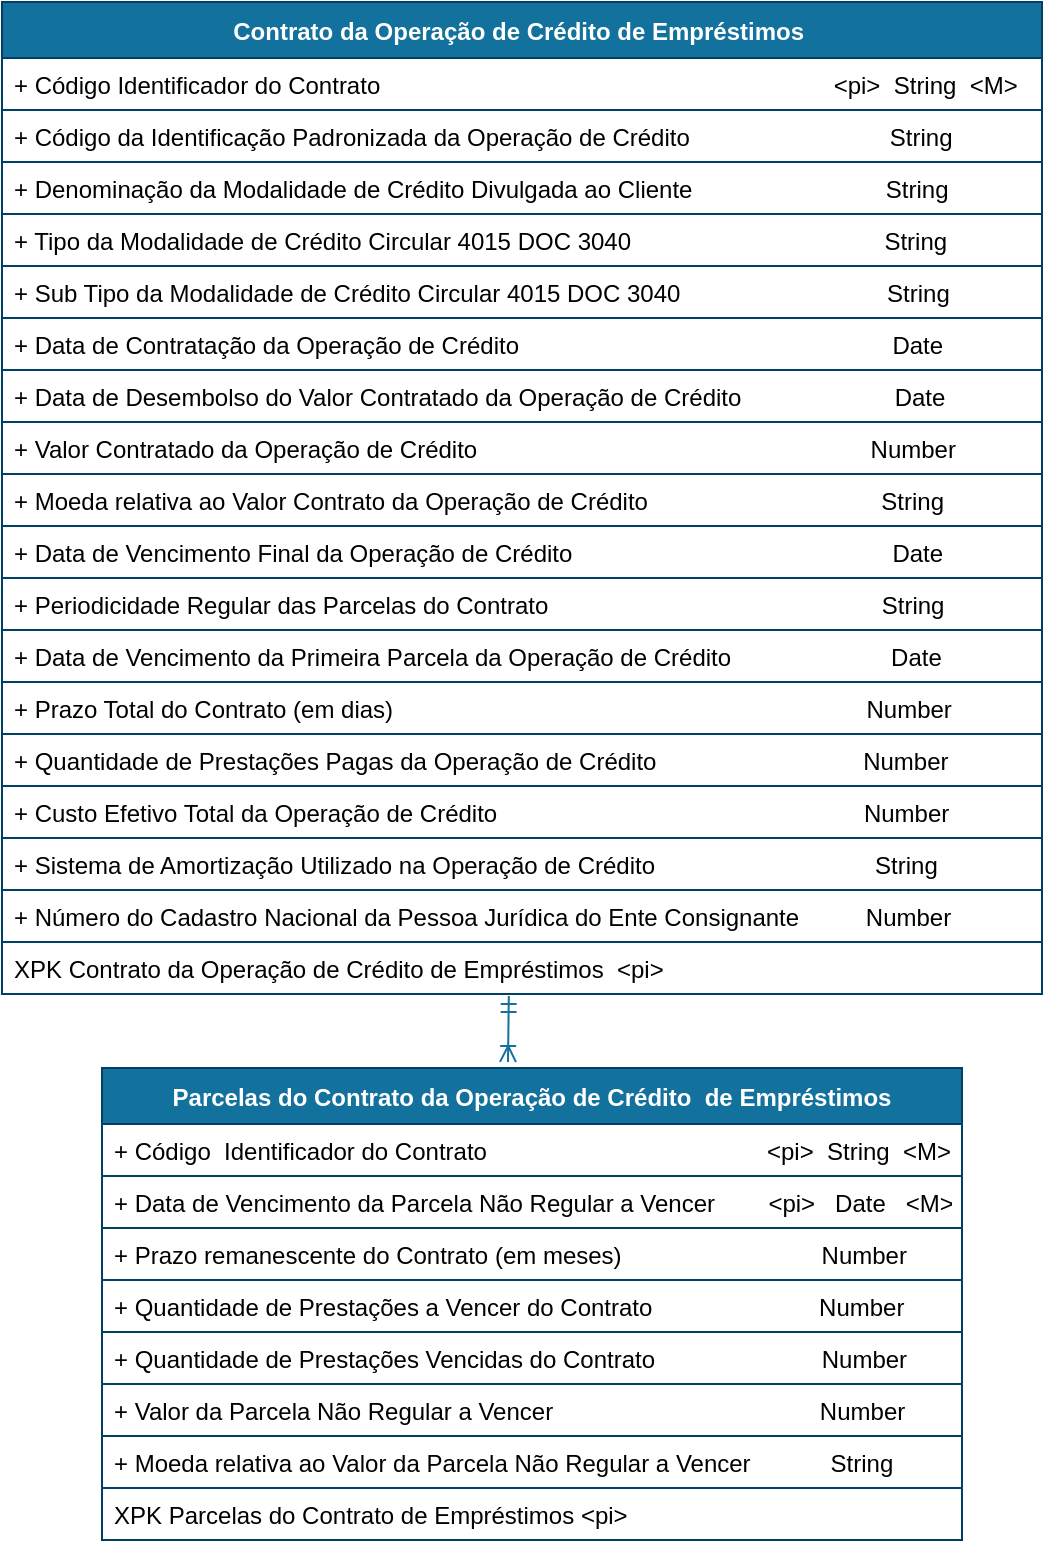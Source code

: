 <mxfile version="14.4.7" type="device"><diagram id="R2lEEEUBdFMjLlhIrx00" name="Instalments_Loans"><mxGraphModel dx="5931" dy="3962" grid="1" gridSize="10" guides="1" tooltips="1" connect="1" arrows="1" fold="1" page="1" pageScale="1" pageWidth="1169" pageHeight="827" math="0" shadow="0" extFonts="Permanent Marker^https://fonts.googleapis.com/css?family=Permanent+Marker"><root><mxCell id="0"/><mxCell id="1" parent="0"/><mxCell id="p0ptRsjB7zbW4Zr5xb5n-2" value="Parcelas do Contrato da Operação de Crédito  de Empréstimos" style="swimlane;fontStyle=1;childLayout=stackLayout;horizontal=1;startSize=28;horizontalStack=0;resizeParent=1;resizeParentMax=0;resizeLast=0;collapsible=1;marginBottom=0;rounded=0;shadow=0;comic=0;sketch=0;align=center;html=0;autosize=1;fillColor=#13719E;strokeColor=#003F66;fontColor=#FFFFFF;" parent="1" vertex="1"><mxGeometry x="-4600" y="-2757" width="430" height="236" as="geometry"/></mxCell><mxCell id="CPSjGB0DB3ECEPRRZfq--21" style="edgeStyle=orthogonalEdgeStyle;rounded=0;orthogonalLoop=1;jettySize=auto;html=1;exitX=0.47;exitY=1.038;exitDx=0;exitDy=0;endArrow=ERoneToMany;endFill=0;startArrow=ERmandOne;startFill=0;strokeColor=#13719E;exitPerimeter=0;" parent="p0ptRsjB7zbW4Zr5xb5n-2" edge="1"><mxGeometry relative="1" as="geometry"><mxPoint x="203.4" y="-36.012" as="sourcePoint"/><mxPoint x="203" y="-3" as="targetPoint"/></mxGeometry></mxCell><mxCell id="p0ptRsjB7zbW4Zr5xb5n-3" value="+ Código  Identificador do Contrato                                          &lt;pi&gt;  String  &lt;M&gt;" style="text;fillColor=none;align=left;verticalAlign=top;spacingLeft=4;spacingRight=4;overflow=hidden;rotatable=0;points=[[0,0.5],[1,0.5]];portConstraint=eastwest;strokeColor=#003F66;" parent="p0ptRsjB7zbW4Zr5xb5n-2" vertex="1"><mxGeometry y="28" width="430" height="26" as="geometry"/></mxCell><mxCell id="p0ptRsjB7zbW4Zr5xb5n-11" value="+ Data de Vencimento da Parcela Não Regular a Vencer        &lt;pi&gt;   Date   &lt;M&gt;" style="text;fillColor=none;align=left;verticalAlign=top;spacingLeft=4;spacingRight=4;overflow=hidden;rotatable=0;points=[[0,0.5],[1,0.5]];portConstraint=eastwest;strokeColor=#003F66;" parent="p0ptRsjB7zbW4Zr5xb5n-2" vertex="1"><mxGeometry y="54" width="430" height="26" as="geometry"/></mxCell><mxCell id="p0ptRsjB7zbW4Zr5xb5n-8" value="+ Prazo remanescente do Contrato (em meses)                              Number  " style="text;fillColor=none;align=left;verticalAlign=top;spacingLeft=4;spacingRight=4;overflow=hidden;rotatable=0;points=[[0,0.5],[1,0.5]];portConstraint=eastwest;strokeColor=#003F66;" parent="p0ptRsjB7zbW4Zr5xb5n-2" vertex="1"><mxGeometry y="80" width="430" height="26" as="geometry"/></mxCell><mxCell id="p0ptRsjB7zbW4Zr5xb5n-9" value="+ Quantidade de Prestações a Vencer do Contrato                         Number" style="text;fillColor=none;align=left;verticalAlign=top;spacingLeft=4;spacingRight=4;overflow=hidden;rotatable=0;points=[[0,0.5],[1,0.5]];portConstraint=eastwest;strokeColor=#003F66;" parent="p0ptRsjB7zbW4Zr5xb5n-2" vertex="1"><mxGeometry y="106" width="430" height="26" as="geometry"/></mxCell><mxCell id="p0ptRsjB7zbW4Zr5xb5n-7" value="+ Quantidade de Prestações Vencidas do Contrato                         Number  " style="text;fillColor=none;align=left;verticalAlign=top;spacingLeft=4;spacingRight=4;overflow=hidden;rotatable=0;points=[[0,0.5],[1,0.5]];portConstraint=eastwest;strokeColor=#003F66;" parent="p0ptRsjB7zbW4Zr5xb5n-2" vertex="1"><mxGeometry y="132" width="430" height="26" as="geometry"/></mxCell><mxCell id="AKTEsfnDCdTXs4y5ryZj-2" value="+ Valor da Parcela Não Regular a Vencer                                        Number" style="text;fillColor=none;align=left;verticalAlign=top;spacingLeft=4;spacingRight=4;overflow=hidden;rotatable=0;points=[[0,0.5],[1,0.5]];portConstraint=eastwest;strokeColor=#003F66;" parent="p0ptRsjB7zbW4Zr5xb5n-2" vertex="1"><mxGeometry y="158" width="430" height="26" as="geometry"/></mxCell><mxCell id="GAR5L56J_9JNQMttzJc2-1" value="+ Moeda relativa ao Valor da Parcela Não Regular a Vencer            String" style="text;fillColor=none;align=left;verticalAlign=top;spacingLeft=4;spacingRight=4;overflow=hidden;rotatable=0;points=[[0,0.5],[1,0.5]];portConstraint=eastwest;strokeColor=#003F66;" parent="p0ptRsjB7zbW4Zr5xb5n-2" vertex="1"><mxGeometry y="184" width="430" height="26" as="geometry"/></mxCell><mxCell id="p0ptRsjB7zbW4Zr5xb5n-10" value="XPK Parcelas do Contrato de Empréstimos &lt;pi&gt;" style="text;fillColor=none;align=left;verticalAlign=top;spacingLeft=4;spacingRight=4;overflow=hidden;rotatable=0;points=[[0,0.5],[1,0.5]];portConstraint=eastwest;strokeColor=#003F66;" parent="p0ptRsjB7zbW4Zr5xb5n-2" vertex="1"><mxGeometry y="210" width="430" height="26" as="geometry"/></mxCell><mxCell id="CPSjGB0DB3ECEPRRZfq--1" value="Contrato da Operação de Crédito de Empréstimos " style="swimlane;fontStyle=1;childLayout=stackLayout;horizontal=1;startSize=28;horizontalStack=0;resizeParent=1;resizeParentMax=0;resizeLast=0;collapsible=1;marginBottom=0;rounded=0;shadow=0;comic=0;sketch=0;align=center;html=0;autosize=1;fillColor=#13719E;strokeColor=#003F66;fontColor=#FFFFFF;" parent="1" vertex="1"><mxGeometry x="-4650" y="-3290" width="520" height="496" as="geometry"/></mxCell><mxCell id="CPSjGB0DB3ECEPRRZfq--2" value="+ Código Identificador do Contrato                                                                    &lt;pi&gt;  String  &lt;M&gt;" style="text;fillColor=none;align=left;verticalAlign=top;spacingLeft=4;spacingRight=4;overflow=hidden;rotatable=0;points=[[0,0.5],[1,0.5]];portConstraint=eastwest;strokeColor=#003F66;" parent="CPSjGB0DB3ECEPRRZfq--1" vertex="1"><mxGeometry y="28" width="520" height="26" as="geometry"/></mxCell><mxCell id="CPSjGB0DB3ECEPRRZfq--3" value="+ Código da Identificação Padronizada da Operação de Crédito                              String      " style="text;fillColor=none;align=left;verticalAlign=top;spacingLeft=4;spacingRight=4;overflow=hidden;rotatable=0;points=[[0,0.5],[1,0.5]];portConstraint=eastwest;strokeColor=#003F66;" parent="CPSjGB0DB3ECEPRRZfq--1" vertex="1"><mxGeometry y="54" width="520" height="26" as="geometry"/></mxCell><mxCell id="CPSjGB0DB3ECEPRRZfq--4" value="+ Denominação da Modalidade de Crédito Divulgada ao Cliente                             String" style="text;fillColor=none;align=left;verticalAlign=top;spacingLeft=4;spacingRight=4;overflow=hidden;rotatable=0;points=[[0,0.5],[1,0.5]];portConstraint=eastwest;strokeColor=#003F66;" parent="CPSjGB0DB3ECEPRRZfq--1" vertex="1"><mxGeometry y="80" width="520" height="26" as="geometry"/></mxCell><mxCell id="CPSjGB0DB3ECEPRRZfq--5" value="+ Tipo da Modalidade de Crédito Circular 4015 DOC 3040                                      String" style="text;fillColor=none;align=left;verticalAlign=top;spacingLeft=4;spacingRight=4;overflow=hidden;rotatable=0;points=[[0,0.5],[1,0.5]];portConstraint=eastwest;strokeColor=#003F66;" parent="CPSjGB0DB3ECEPRRZfq--1" vertex="1"><mxGeometry y="106" width="520" height="26" as="geometry"/></mxCell><mxCell id="CPSjGB0DB3ECEPRRZfq--6" value="+ Sub Tipo da Modalidade de Crédito Circular 4015 DOC 3040                               String" style="text;fillColor=none;align=left;verticalAlign=top;spacingLeft=4;spacingRight=4;overflow=hidden;rotatable=0;points=[[0,0.5],[1,0.5]];portConstraint=eastwest;strokeColor=#003F66;" parent="CPSjGB0DB3ECEPRRZfq--1" vertex="1"><mxGeometry y="132" width="520" height="26" as="geometry"/></mxCell><mxCell id="CPSjGB0DB3ECEPRRZfq--7" value="+ Data de Contratação da Operação de Crédito                                                        Date" style="text;fillColor=none;align=left;verticalAlign=top;spacingLeft=4;spacingRight=4;overflow=hidden;rotatable=0;points=[[0,0.5],[1,0.5]];portConstraint=eastwest;strokeColor=#003F66;" parent="CPSjGB0DB3ECEPRRZfq--1" vertex="1"><mxGeometry y="158" width="520" height="26" as="geometry"/></mxCell><mxCell id="CPSjGB0DB3ECEPRRZfq--8" value="+ Data de Desembolso do Valor Contratado da Operação de Crédito                       Date" style="text;fillColor=none;align=left;verticalAlign=top;spacingLeft=4;spacingRight=4;overflow=hidden;rotatable=0;points=[[0,0.5],[1,0.5]];portConstraint=eastwest;strokeColor=#003F66;" parent="CPSjGB0DB3ECEPRRZfq--1" vertex="1"><mxGeometry y="184" width="520" height="26" as="geometry"/></mxCell><mxCell id="CPSjGB0DB3ECEPRRZfq--9" value="+ Valor Contratado da Operação de Crédito                                                           Number" style="text;fillColor=none;align=left;verticalAlign=top;spacingLeft=4;spacingRight=4;overflow=hidden;rotatable=0;points=[[0,0.5],[1,0.5]];portConstraint=eastwest;strokeColor=#003F66;" parent="CPSjGB0DB3ECEPRRZfq--1" vertex="1"><mxGeometry y="210" width="520" height="26" as="geometry"/></mxCell><mxCell id="CPSjGB0DB3ECEPRRZfq--10" value="+ Moeda relativa ao Valor Contrato da Operação de Crédito                                   String" style="text;fillColor=none;align=left;verticalAlign=top;spacingLeft=4;spacingRight=4;overflow=hidden;rotatable=0;points=[[0,0.5],[1,0.5]];portConstraint=eastwest;strokeColor=#003F66;" parent="CPSjGB0DB3ECEPRRZfq--1" vertex="1"><mxGeometry y="236" width="520" height="26" as="geometry"/></mxCell><mxCell id="CPSjGB0DB3ECEPRRZfq--11" value="+ Data de Vencimento Final da Operação de Crédito                                                Date" style="text;fillColor=none;align=left;verticalAlign=top;spacingLeft=4;spacingRight=4;overflow=hidden;rotatable=0;points=[[0,0.5],[1,0.5]];portConstraint=eastwest;strokeColor=#003F66;" parent="CPSjGB0DB3ECEPRRZfq--1" vertex="1"><mxGeometry y="262" width="520" height="26" as="geometry"/></mxCell><mxCell id="CPSjGB0DB3ECEPRRZfq--12" value="+ Periodicidade Regular das Parcelas do Contrato                                                  String" style="text;fillColor=none;align=left;verticalAlign=top;spacingLeft=4;spacingRight=4;overflow=hidden;rotatable=0;points=[[0,0.5],[1,0.5]];portConstraint=eastwest;strokeColor=#003F66;" parent="CPSjGB0DB3ECEPRRZfq--1" vertex="1"><mxGeometry y="288" width="520" height="26" as="geometry"/></mxCell><mxCell id="CPSjGB0DB3ECEPRRZfq--13" value="+ Data de Vencimento da Primeira Parcela da Operação de Crédito                        Date" style="text;fillColor=none;align=left;verticalAlign=top;spacingLeft=4;spacingRight=4;overflow=hidden;rotatable=0;points=[[0,0.5],[1,0.5]];portConstraint=eastwest;strokeColor=#003F66;" parent="CPSjGB0DB3ECEPRRZfq--1" vertex="1"><mxGeometry y="314" width="520" height="26" as="geometry"/></mxCell><mxCell id="CPSjGB0DB3ECEPRRZfq--14" value="+ Prazo Total do Contrato (em dias)                                                                       Number  " style="text;fillColor=none;align=left;verticalAlign=top;spacingLeft=4;spacingRight=4;overflow=hidden;rotatable=0;points=[[0,0.5],[1,0.5]];portConstraint=eastwest;strokeColor=#003F66;" parent="CPSjGB0DB3ECEPRRZfq--1" vertex="1"><mxGeometry y="340" width="520" height="26" as="geometry"/></mxCell><mxCell id="CPSjGB0DB3ECEPRRZfq--15" value="+ Quantidade de Prestações Pagas da Operação de Crédito                               Number  " style="text;fillColor=none;align=left;verticalAlign=top;spacingLeft=4;spacingRight=4;overflow=hidden;rotatable=0;points=[[0,0.5],[1,0.5]];portConstraint=eastwest;strokeColor=#003F66;" parent="CPSjGB0DB3ECEPRRZfq--1" vertex="1"><mxGeometry y="366" width="520" height="26" as="geometry"/></mxCell><mxCell id="CPSjGB0DB3ECEPRRZfq--16" value="+ Custo Efetivo Total da Operação de Crédito                                                       Number" style="text;fillColor=none;align=left;verticalAlign=top;spacingLeft=4;spacingRight=4;overflow=hidden;rotatable=0;points=[[0,0.5],[1,0.5]];portConstraint=eastwest;strokeColor=#003F66;" parent="CPSjGB0DB3ECEPRRZfq--1" vertex="1"><mxGeometry y="392" width="520" height="26" as="geometry"/></mxCell><mxCell id="CPSjGB0DB3ECEPRRZfq--17" value="+ Sistema de Amortização Utilizado na Operação de Crédito                                 String" style="text;fillColor=none;align=left;verticalAlign=top;spacingLeft=4;spacingRight=4;overflow=hidden;rotatable=0;points=[[0,0.5],[1,0.5]];portConstraint=eastwest;strokeColor=#003F66;" parent="CPSjGB0DB3ECEPRRZfq--1" vertex="1"><mxGeometry y="418" width="520" height="26" as="geometry"/></mxCell><mxCell id="CPSjGB0DB3ECEPRRZfq--18" value="+ Número do Cadastro Nacional da Pessoa Jurídica do Ente Consignante          Number  " style="text;fillColor=none;align=left;verticalAlign=top;spacingLeft=4;spacingRight=4;overflow=hidden;rotatable=0;points=[[0,0.5],[1,0.5]];portConstraint=eastwest;strokeColor=#003F66;" parent="CPSjGB0DB3ECEPRRZfq--1" vertex="1"><mxGeometry y="444" width="520" height="26" as="geometry"/></mxCell><mxCell id="CPSjGB0DB3ECEPRRZfq--19" value="XPK Contrato da Operação de Crédito de Empréstimos  &lt;pi&gt;" style="text;fillColor=none;align=left;verticalAlign=top;spacingLeft=4;spacingRight=4;overflow=hidden;rotatable=0;points=[[0,0.5],[1,0.5]];portConstraint=eastwest;strokeColor=#003F66;" parent="CPSjGB0DB3ECEPRRZfq--1" vertex="1"><mxGeometry y="470" width="520" height="26" as="geometry"/></mxCell></root></mxGraphModel></diagram></mxfile>